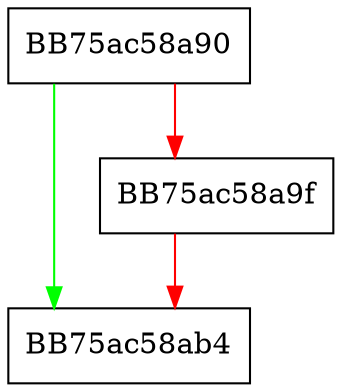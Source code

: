 digraph xz_unpack {
  node [shape="box"];
  graph [splines=ortho];
  BB75ac58a90 -> BB75ac58ab4 [color="green"];
  BB75ac58a90 -> BB75ac58a9f [color="red"];
  BB75ac58a9f -> BB75ac58ab4 [color="red"];
}
